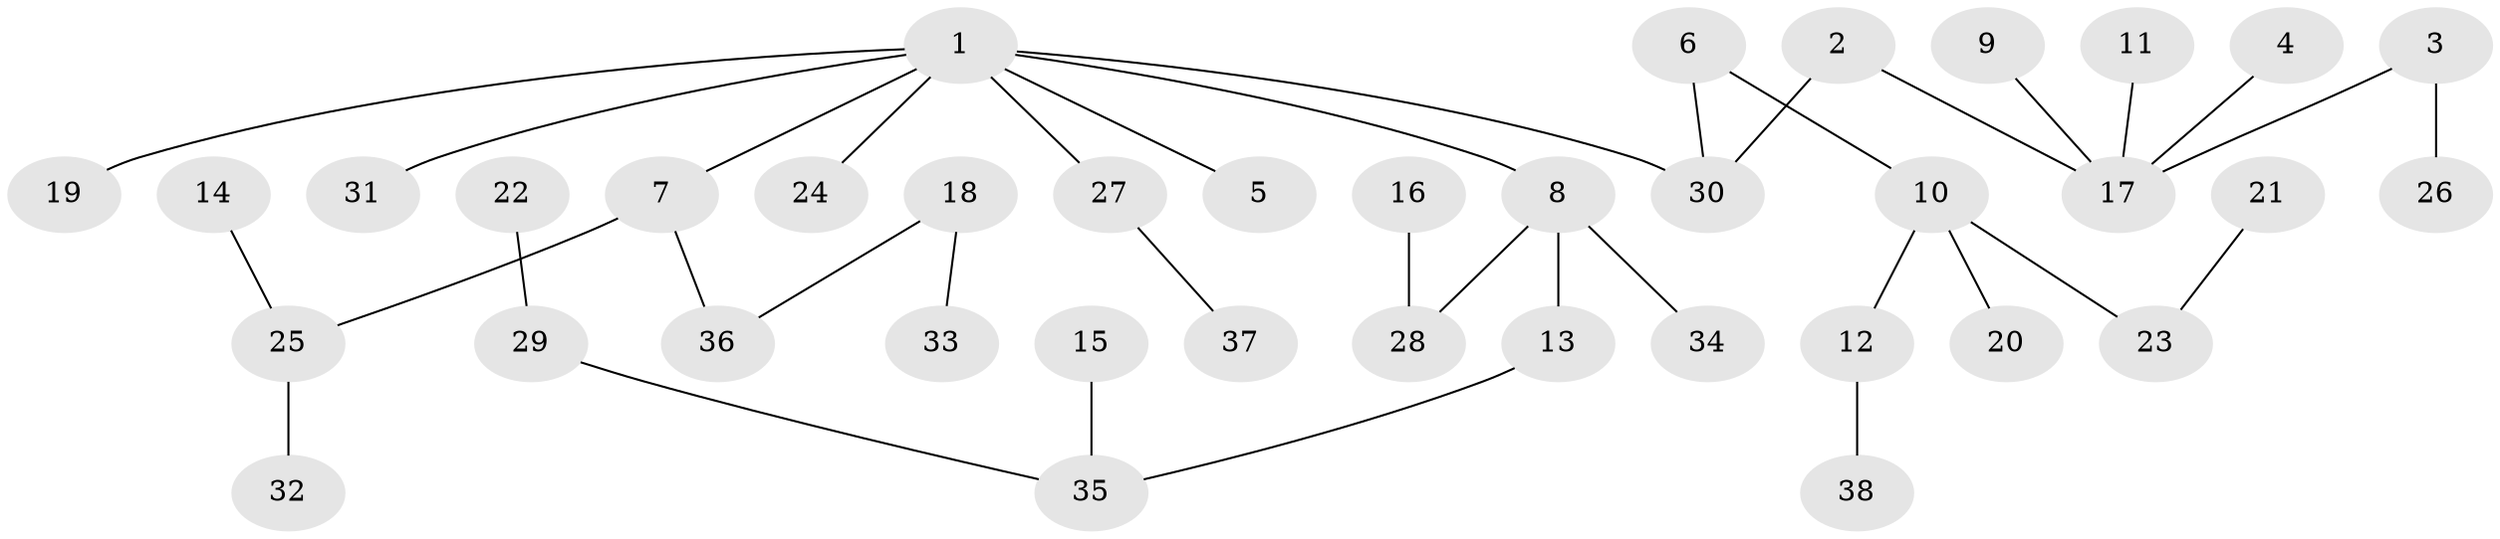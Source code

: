 // original degree distribution, {8: 0.013333333333333334, 2: 0.3466666666666667, 4: 0.04, 6: 0.013333333333333334, 3: 0.14666666666666667, 1: 0.4266666666666667, 5: 0.013333333333333334}
// Generated by graph-tools (version 1.1) at 2025/26/03/09/25 03:26:30]
// undirected, 38 vertices, 37 edges
graph export_dot {
graph [start="1"]
  node [color=gray90,style=filled];
  1;
  2;
  3;
  4;
  5;
  6;
  7;
  8;
  9;
  10;
  11;
  12;
  13;
  14;
  15;
  16;
  17;
  18;
  19;
  20;
  21;
  22;
  23;
  24;
  25;
  26;
  27;
  28;
  29;
  30;
  31;
  32;
  33;
  34;
  35;
  36;
  37;
  38;
  1 -- 5 [weight=1.0];
  1 -- 7 [weight=1.0];
  1 -- 8 [weight=1.0];
  1 -- 19 [weight=1.0];
  1 -- 24 [weight=1.0];
  1 -- 27 [weight=1.0];
  1 -- 30 [weight=1.0];
  1 -- 31 [weight=1.0];
  2 -- 17 [weight=1.0];
  2 -- 30 [weight=1.0];
  3 -- 17 [weight=1.0];
  3 -- 26 [weight=1.0];
  4 -- 17 [weight=1.0];
  6 -- 10 [weight=1.0];
  6 -- 30 [weight=1.0];
  7 -- 25 [weight=1.0];
  7 -- 36 [weight=1.0];
  8 -- 13 [weight=1.0];
  8 -- 28 [weight=1.0];
  8 -- 34 [weight=1.0];
  9 -- 17 [weight=1.0];
  10 -- 12 [weight=1.0];
  10 -- 20 [weight=1.0];
  10 -- 23 [weight=1.0];
  11 -- 17 [weight=1.0];
  12 -- 38 [weight=1.0];
  13 -- 35 [weight=1.0];
  14 -- 25 [weight=1.0];
  15 -- 35 [weight=1.0];
  16 -- 28 [weight=1.0];
  18 -- 33 [weight=1.0];
  18 -- 36 [weight=1.0];
  21 -- 23 [weight=1.0];
  22 -- 29 [weight=1.0];
  25 -- 32 [weight=1.0];
  27 -- 37 [weight=1.0];
  29 -- 35 [weight=1.0];
}
